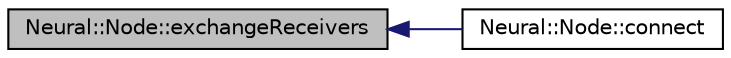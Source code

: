 digraph G
{
  edge [fontname="Helvetica",fontsize="10",labelfontname="Helvetica",labelfontsize="10"];
  node [fontname="Helvetica",fontsize="10",shape=record];
  rankdir=LR;
  Node1 [label="Neural::Node::exchangeReceivers",height=0.2,width=0.4,color="black", fillcolor="grey75", style="filled" fontcolor="black"];
  Node1 -> Node2 [dir=back,color="midnightblue",fontsize="10",style="solid",fontname="Helvetica"];
  Node2 [label="Neural::Node::connect",height=0.2,width=0.4,color="black", fillcolor="white", style="filled",URL="$class_neural_1_1_node.html#a49955ed053b1c7cd7dd348a379e5af74"];
}
